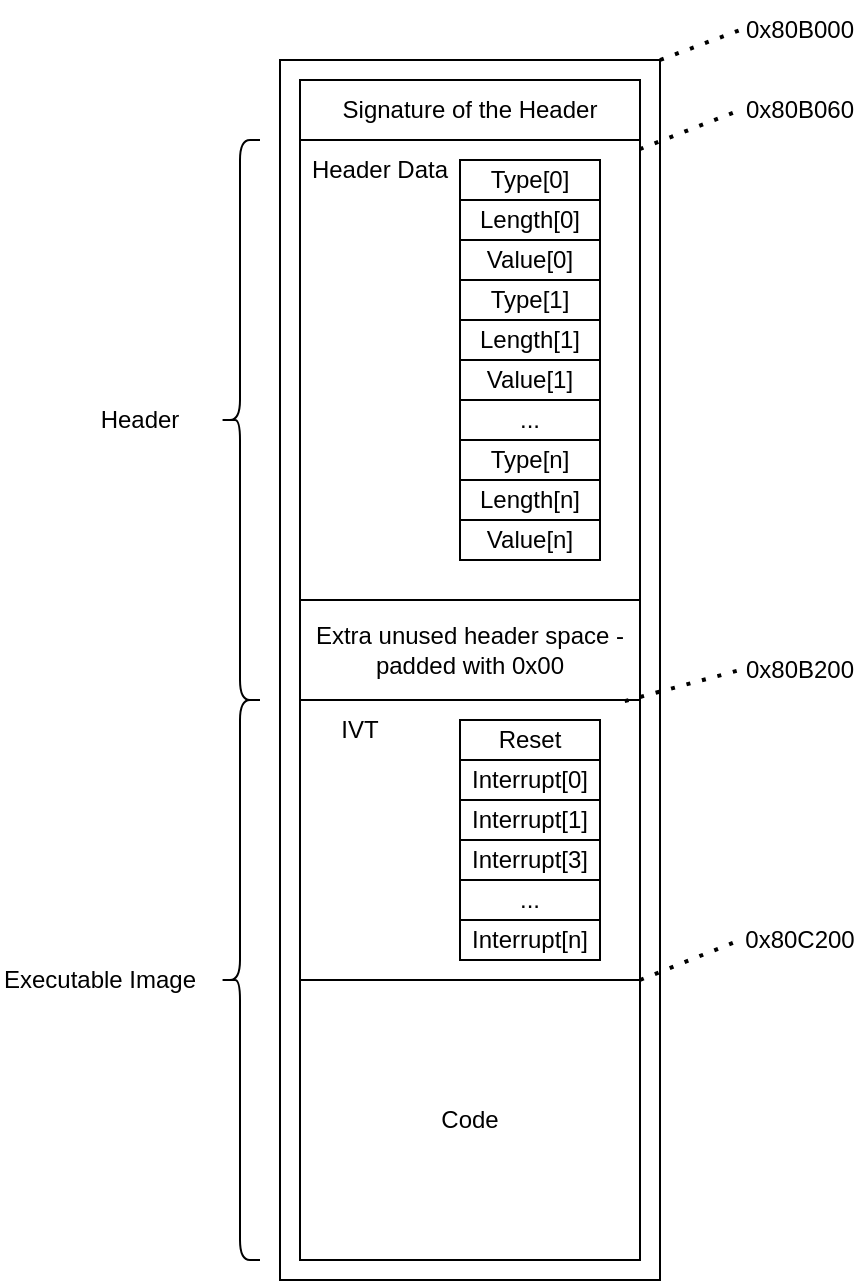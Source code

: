 <mxfile version="21.6.1" type="device">
  <diagram name="Page-1" id="TrKvJ77jm1XfpAUrpjP0">
    <mxGraphModel dx="1674" dy="836" grid="1" gridSize="10" guides="1" tooltips="1" connect="1" arrows="1" fold="1" page="1" pageScale="1" pageWidth="850" pageHeight="1100" math="0" shadow="0">
      <root>
        <mxCell id="0" />
        <mxCell id="1" parent="0" />
        <mxCell id="3s5oEH6HWSz2IYVChx12-1" value="" style="rounded=0;whiteSpace=wrap;html=1;" parent="1" vertex="1">
          <mxGeometry x="220" y="120" width="190" height="610" as="geometry" />
        </mxCell>
        <mxCell id="3s5oEH6HWSz2IYVChx12-3" value="0x80B000" style="text;html=1;strokeColor=none;fillColor=none;align=center;verticalAlign=middle;whiteSpace=wrap;rounded=0;" parent="1" vertex="1">
          <mxGeometry x="450" y="90" width="60" height="30" as="geometry" />
        </mxCell>
        <mxCell id="3s5oEH6HWSz2IYVChx12-4" value="" style="rounded=0;whiteSpace=wrap;html=1;" parent="1" vertex="1">
          <mxGeometry x="230" y="160" width="170" height="230" as="geometry" />
        </mxCell>
        <mxCell id="3s5oEH6HWSz2IYVChx12-5" value="Type[0]" style="rounded=0;whiteSpace=wrap;html=1;" parent="1" vertex="1">
          <mxGeometry x="310" y="170" width="70" height="20" as="geometry" />
        </mxCell>
        <mxCell id="3s5oEH6HWSz2IYVChx12-6" value="Length[0]" style="rounded=0;whiteSpace=wrap;html=1;" parent="1" vertex="1">
          <mxGeometry x="310" y="190" width="70" height="20" as="geometry" />
        </mxCell>
        <mxCell id="3s5oEH6HWSz2IYVChx12-7" value="Value[0]" style="rounded=0;whiteSpace=wrap;html=1;" parent="1" vertex="1">
          <mxGeometry x="310" y="210" width="70" height="20" as="geometry" />
        </mxCell>
        <mxCell id="3s5oEH6HWSz2IYVChx12-8" value="Type[1]" style="rounded=0;whiteSpace=wrap;html=1;" parent="1" vertex="1">
          <mxGeometry x="310" y="230" width="70" height="20" as="geometry" />
        </mxCell>
        <mxCell id="3s5oEH6HWSz2IYVChx12-9" value="Length[1]" style="rounded=0;whiteSpace=wrap;html=1;" parent="1" vertex="1">
          <mxGeometry x="310" y="250" width="70" height="20" as="geometry" />
        </mxCell>
        <mxCell id="3s5oEH6HWSz2IYVChx12-10" value="Value[1]" style="rounded=0;whiteSpace=wrap;html=1;" parent="1" vertex="1">
          <mxGeometry x="310" y="270" width="70" height="20" as="geometry" />
        </mxCell>
        <mxCell id="3s5oEH6HWSz2IYVChx12-11" value="Type[n]" style="rounded=0;whiteSpace=wrap;html=1;" parent="1" vertex="1">
          <mxGeometry x="310" y="310" width="70" height="20" as="geometry" />
        </mxCell>
        <mxCell id="3s5oEH6HWSz2IYVChx12-12" value="Length[n]" style="rounded=0;whiteSpace=wrap;html=1;" parent="1" vertex="1">
          <mxGeometry x="310" y="330" width="70" height="20" as="geometry" />
        </mxCell>
        <mxCell id="3s5oEH6HWSz2IYVChx12-13" value="Value[n]" style="rounded=0;whiteSpace=wrap;html=1;" parent="1" vertex="1">
          <mxGeometry x="310" y="350" width="70" height="20" as="geometry" />
        </mxCell>
        <mxCell id="3s5oEH6HWSz2IYVChx12-14" value="..." style="rounded=0;whiteSpace=wrap;html=1;" parent="1" vertex="1">
          <mxGeometry x="310" y="290" width="70" height="20" as="geometry" />
        </mxCell>
        <mxCell id="3s5oEH6HWSz2IYVChx12-15" value="Header Data" style="text;html=1;strokeColor=none;fillColor=none;align=center;verticalAlign=middle;whiteSpace=wrap;rounded=0;" parent="1" vertex="1">
          <mxGeometry x="230" y="160" width="80" height="30" as="geometry" />
        </mxCell>
        <mxCell id="3s5oEH6HWSz2IYVChx12-18" value="" style="endArrow=none;dashed=1;html=1;dashPattern=1 3;strokeWidth=2;rounded=0;entryX=0;entryY=0.5;entryDx=0;entryDy=0;exitX=1;exitY=0;exitDx=0;exitDy=0;" parent="1" source="3s5oEH6HWSz2IYVChx12-1" target="3s5oEH6HWSz2IYVChx12-3" edge="1">
          <mxGeometry width="50" height="50" relative="1" as="geometry">
            <mxPoint x="310" y="120" as="sourcePoint" />
            <mxPoint x="360" y="70" as="targetPoint" />
          </mxGeometry>
        </mxCell>
        <mxCell id="3s5oEH6HWSz2IYVChx12-19" value="" style="rounded=0;whiteSpace=wrap;html=1;" parent="1" vertex="1">
          <mxGeometry x="230" y="130" width="170" height="30" as="geometry" />
        </mxCell>
        <mxCell id="3s5oEH6HWSz2IYVChx12-2" value="Signature of the Header" style="text;html=1;strokeColor=none;fillColor=none;align=center;verticalAlign=middle;whiteSpace=wrap;rounded=0;" parent="1" vertex="1">
          <mxGeometry x="225" y="130" width="180" height="30" as="geometry" />
        </mxCell>
        <mxCell id="3s5oEH6HWSz2IYVChx12-20" value="0x80B060" style="text;html=1;strokeColor=none;fillColor=none;align=center;verticalAlign=middle;whiteSpace=wrap;rounded=0;" parent="1" vertex="1">
          <mxGeometry x="450" y="130" width="60" height="30" as="geometry" />
        </mxCell>
        <mxCell id="3s5oEH6HWSz2IYVChx12-21" value="" style="endArrow=none;dashed=1;html=1;dashPattern=1 3;strokeWidth=2;rounded=0;entryX=0;entryY=0.5;entryDx=0;entryDy=0;exitX=0.999;exitY=0.02;exitDx=0;exitDy=0;exitPerimeter=0;" parent="1" source="3s5oEH6HWSz2IYVChx12-4" target="3s5oEH6HWSz2IYVChx12-20" edge="1">
          <mxGeometry width="50" height="50" relative="1" as="geometry">
            <mxPoint x="410" y="280" as="sourcePoint" />
            <mxPoint x="460" y="230" as="targetPoint" />
          </mxGeometry>
        </mxCell>
        <mxCell id="3s5oEH6HWSz2IYVChx12-22" value="" style="rounded=0;whiteSpace=wrap;html=1;" parent="1" vertex="1">
          <mxGeometry x="230" y="390" width="170" height="50" as="geometry" />
        </mxCell>
        <mxCell id="3s5oEH6HWSz2IYVChx12-23" value="Extra unused header space - padded with 0x00" style="text;html=1;strokeColor=none;fillColor=none;align=center;verticalAlign=middle;whiteSpace=wrap;rounded=0;" parent="1" vertex="1">
          <mxGeometry x="235" y="400" width="160" height="30" as="geometry" />
        </mxCell>
        <mxCell id="3s5oEH6HWSz2IYVChx12-24" value="Code" style="rounded=0;whiteSpace=wrap;html=1;" parent="1" vertex="1">
          <mxGeometry x="230" y="580" width="170" height="140" as="geometry" />
        </mxCell>
        <mxCell id="3s5oEH6HWSz2IYVChx12-25" value="" style="rounded=0;whiteSpace=wrap;html=1;" parent="1" vertex="1">
          <mxGeometry x="230" y="440" width="170" height="140" as="geometry" />
        </mxCell>
        <mxCell id="3s5oEH6HWSz2IYVChx12-26" value="Reset" style="rounded=0;whiteSpace=wrap;html=1;" parent="1" vertex="1">
          <mxGeometry x="310" y="450" width="70" height="20" as="geometry" />
        </mxCell>
        <mxCell id="3s5oEH6HWSz2IYVChx12-27" value="Interrupt[0]" style="rounded=0;whiteSpace=wrap;html=1;" parent="1" vertex="1">
          <mxGeometry x="310" y="470" width="70" height="20" as="geometry" />
        </mxCell>
        <mxCell id="3s5oEH6HWSz2IYVChx12-28" value="Interrupt[1]" style="rounded=0;whiteSpace=wrap;html=1;" parent="1" vertex="1">
          <mxGeometry x="310" y="490" width="70" height="20" as="geometry" />
        </mxCell>
        <mxCell id="3s5oEH6HWSz2IYVChx12-29" value="Interrupt[3]" style="rounded=0;whiteSpace=wrap;html=1;" parent="1" vertex="1">
          <mxGeometry x="310" y="510" width="70" height="20" as="geometry" />
        </mxCell>
        <mxCell id="3s5oEH6HWSz2IYVChx12-30" value="..." style="rounded=0;whiteSpace=wrap;html=1;" parent="1" vertex="1">
          <mxGeometry x="310" y="530" width="70" height="20" as="geometry" />
        </mxCell>
        <mxCell id="3s5oEH6HWSz2IYVChx12-33" value="Interrupt[n]" style="rounded=0;whiteSpace=wrap;html=1;" parent="1" vertex="1">
          <mxGeometry x="310" y="550" width="70" height="20" as="geometry" />
        </mxCell>
        <mxCell id="3s5oEH6HWSz2IYVChx12-34" value="IVT" style="text;html=1;strokeColor=none;fillColor=none;align=center;verticalAlign=middle;whiteSpace=wrap;rounded=0;" parent="1" vertex="1">
          <mxGeometry x="230" y="440" width="60" height="30" as="geometry" />
        </mxCell>
        <mxCell id="3s5oEH6HWSz2IYVChx12-35" value="0x80B200" style="text;html=1;strokeColor=none;fillColor=none;align=center;verticalAlign=middle;whiteSpace=wrap;rounded=0;" parent="1" vertex="1">
          <mxGeometry x="450" y="410" width="60" height="30" as="geometry" />
        </mxCell>
        <mxCell id="3s5oEH6HWSz2IYVChx12-36" value="" style="endArrow=none;dashed=1;html=1;dashPattern=1 3;strokeWidth=2;rounded=0;entryX=0;entryY=0.5;entryDx=0;entryDy=0;exitX=0.955;exitY=0.004;exitDx=0;exitDy=0;exitPerimeter=0;" parent="1" source="3s5oEH6HWSz2IYVChx12-25" target="3s5oEH6HWSz2IYVChx12-35" edge="1">
          <mxGeometry width="50" height="50" relative="1" as="geometry">
            <mxPoint x="450" y="530" as="sourcePoint" />
            <mxPoint x="500" y="480" as="targetPoint" />
          </mxGeometry>
        </mxCell>
        <mxCell id="3s5oEH6HWSz2IYVChx12-37" value="0x80C200" style="text;html=1;strokeColor=none;fillColor=none;align=center;verticalAlign=middle;whiteSpace=wrap;rounded=0;" parent="1" vertex="1">
          <mxGeometry x="450" y="545" width="60" height="30" as="geometry" />
        </mxCell>
        <mxCell id="3s5oEH6HWSz2IYVChx12-38" value="" style="endArrow=none;dashed=1;html=1;dashPattern=1 3;strokeWidth=2;rounded=0;entryX=0;entryY=0.5;entryDx=0;entryDy=0;exitX=1;exitY=0;exitDx=0;exitDy=0;" parent="1" source="3s5oEH6HWSz2IYVChx12-24" target="3s5oEH6HWSz2IYVChx12-37" edge="1">
          <mxGeometry width="50" height="50" relative="1" as="geometry">
            <mxPoint x="410" y="660" as="sourcePoint" />
            <mxPoint x="460" y="610" as="targetPoint" />
          </mxGeometry>
        </mxCell>
        <mxCell id="3s5oEH6HWSz2IYVChx12-39" value="" style="shape=curlyBracket;whiteSpace=wrap;html=1;rounded=1;labelPosition=left;verticalLabelPosition=middle;align=right;verticalAlign=middle;" parent="1" vertex="1">
          <mxGeometry x="190" y="440" width="20" height="280" as="geometry" />
        </mxCell>
        <mxCell id="3s5oEH6HWSz2IYVChx12-40" value="Executable Image" style="text;html=1;strokeColor=none;fillColor=none;align=center;verticalAlign=middle;whiteSpace=wrap;rounded=0;" parent="1" vertex="1">
          <mxGeometry x="80" y="565" width="100" height="30" as="geometry" />
        </mxCell>
        <mxCell id="3s5oEH6HWSz2IYVChx12-41" value="" style="shape=curlyBracket;whiteSpace=wrap;html=1;rounded=1;labelPosition=left;verticalLabelPosition=middle;align=right;verticalAlign=middle;" parent="1" vertex="1">
          <mxGeometry x="190" y="160" width="20" height="280" as="geometry" />
        </mxCell>
        <mxCell id="3s5oEH6HWSz2IYVChx12-42" value="Header" style="text;html=1;strokeColor=none;fillColor=none;align=center;verticalAlign=middle;whiteSpace=wrap;rounded=0;" parent="1" vertex="1">
          <mxGeometry x="120" y="285" width="60" height="30" as="geometry" />
        </mxCell>
      </root>
    </mxGraphModel>
  </diagram>
</mxfile>
